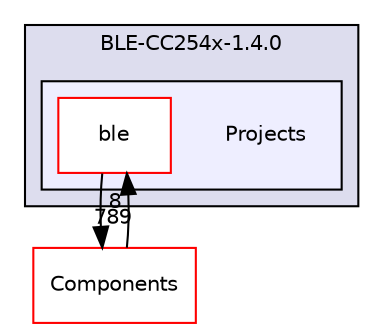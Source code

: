 digraph "C:/Work.git/ble/BLE-CC254x-1.4.0/Projects" {
  compound=true
  node [ fontsize="10", fontname="Helvetica"];
  edge [ labelfontsize="10", labelfontname="Helvetica"];
  subgraph clusterdir_485c7542f3a198061f2d90f1bf4f68e2 {
    graph [ bgcolor="#ddddee", pencolor="black", label="BLE-CC254x-1.4.0" fontname="Helvetica", fontsize="10", URL="dir_485c7542f3a198061f2d90f1bf4f68e2.html"]
  subgraph clusterdir_a290a1bf70da03a008194e36703a796c {
    graph [ bgcolor="#eeeeff", pencolor="black", label="" URL="dir_a290a1bf70da03a008194e36703a796c.html"];
    dir_a290a1bf70da03a008194e36703a796c [shape=plaintext label="Projects"];
    dir_116175837578d417cf55547b959ccd07 [shape=box label="ble" color="red" fillcolor="white" style="filled" URL="dir_116175837578d417cf55547b959ccd07.html"];
  }
  }
  dir_7a2b63247ca617f0e1ef727740be8a23 [shape=box label="Components" fillcolor="white" style="filled" color="red" URL="dir_7a2b63247ca617f0e1ef727740be8a23.html"];
  dir_7a2b63247ca617f0e1ef727740be8a23->dir_116175837578d417cf55547b959ccd07 [headlabel="8", labeldistance=1.5 headhref="dir_000001_000015.html"];
  dir_116175837578d417cf55547b959ccd07->dir_7a2b63247ca617f0e1ef727740be8a23 [headlabel="789", labeldistance=1.5 headhref="dir_000015_000001.html"];
}
